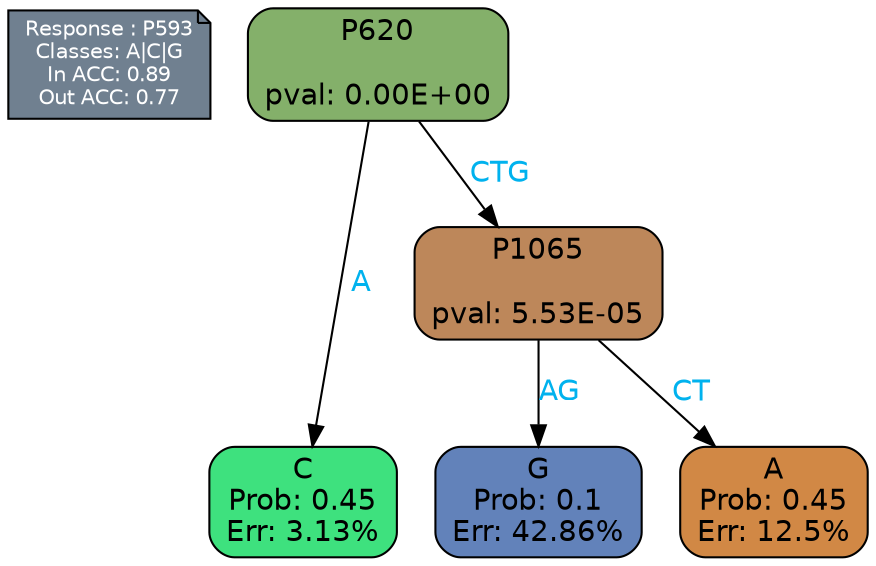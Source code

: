 digraph Tree {
node [shape=box, style="filled, rounded", color="black", fontname=helvetica] ;
graph [ranksep=equally, splines=polylines, bgcolor=transparent, dpi=600] ;
edge [fontname=helvetica] ;
LEGEND [label="Response : P593
Classes: A|C|G
In ACC: 0.89
Out ACC: 0.77
",shape=note,align=left,style=filled,fillcolor="slategray",fontcolor="white",fontsize=10];1 [label="P620

pval: 0.00E+00", fillcolor="#84b06a"] ;
2 [label="C
Prob: 0.45
Err: 3.13%", fillcolor="#3ee17e"] ;
3 [label="P1065

pval: 5.53E-05", fillcolor="#bd875a"] ;
4 [label="G
Prob: 0.1
Err: 42.86%", fillcolor="#6282ba"] ;
5 [label="A
Prob: 0.45
Err: 12.5%", fillcolor="#d18845"] ;
1 -> 2 [label="A",fontcolor=deepskyblue2] ;
1 -> 3 [label="CTG",fontcolor=deepskyblue2] ;
3 -> 4 [label="AG",fontcolor=deepskyblue2] ;
3 -> 5 [label="CT",fontcolor=deepskyblue2] ;
{rank = same; 2;4;5;}{rank = same; LEGEND;1;}}
